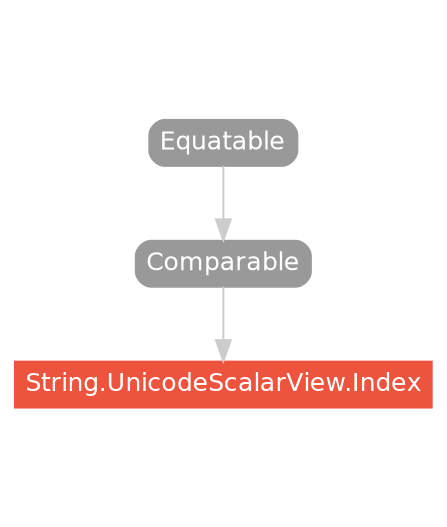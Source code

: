 strict digraph "String.UnicodeScalarView.Index - Type Hierarchy - SwiftDoc.org" {
    pad="0.1,0.8"
    node [shape=box, style="filled,rounded", color="#999999", fillcolor="#999999", fontcolor=white, fontname=Helvetica, fontnames="Helvetica,sansserif", fontsize=12, margin="0.07,0.05", height="0.3"]
    edge [color="#cccccc"]
    "Comparable" [URL="/protocol/Comparable/hierarchy/"]
    "Equatable" [URL="/protocol/Equatable/hierarchy/"]
    "String.UnicodeScalarView.Index" [URL="/type/String.UnicodeScalarView.Index/", style="filled", fillcolor="#ee543d", color="#ee543d"]    "Comparable" -> "String.UnicodeScalarView.Index"
    "Equatable" -> "Comparable"
    subgraph Types {
        rank = max; "String.UnicodeScalarView.Index";
    }
}